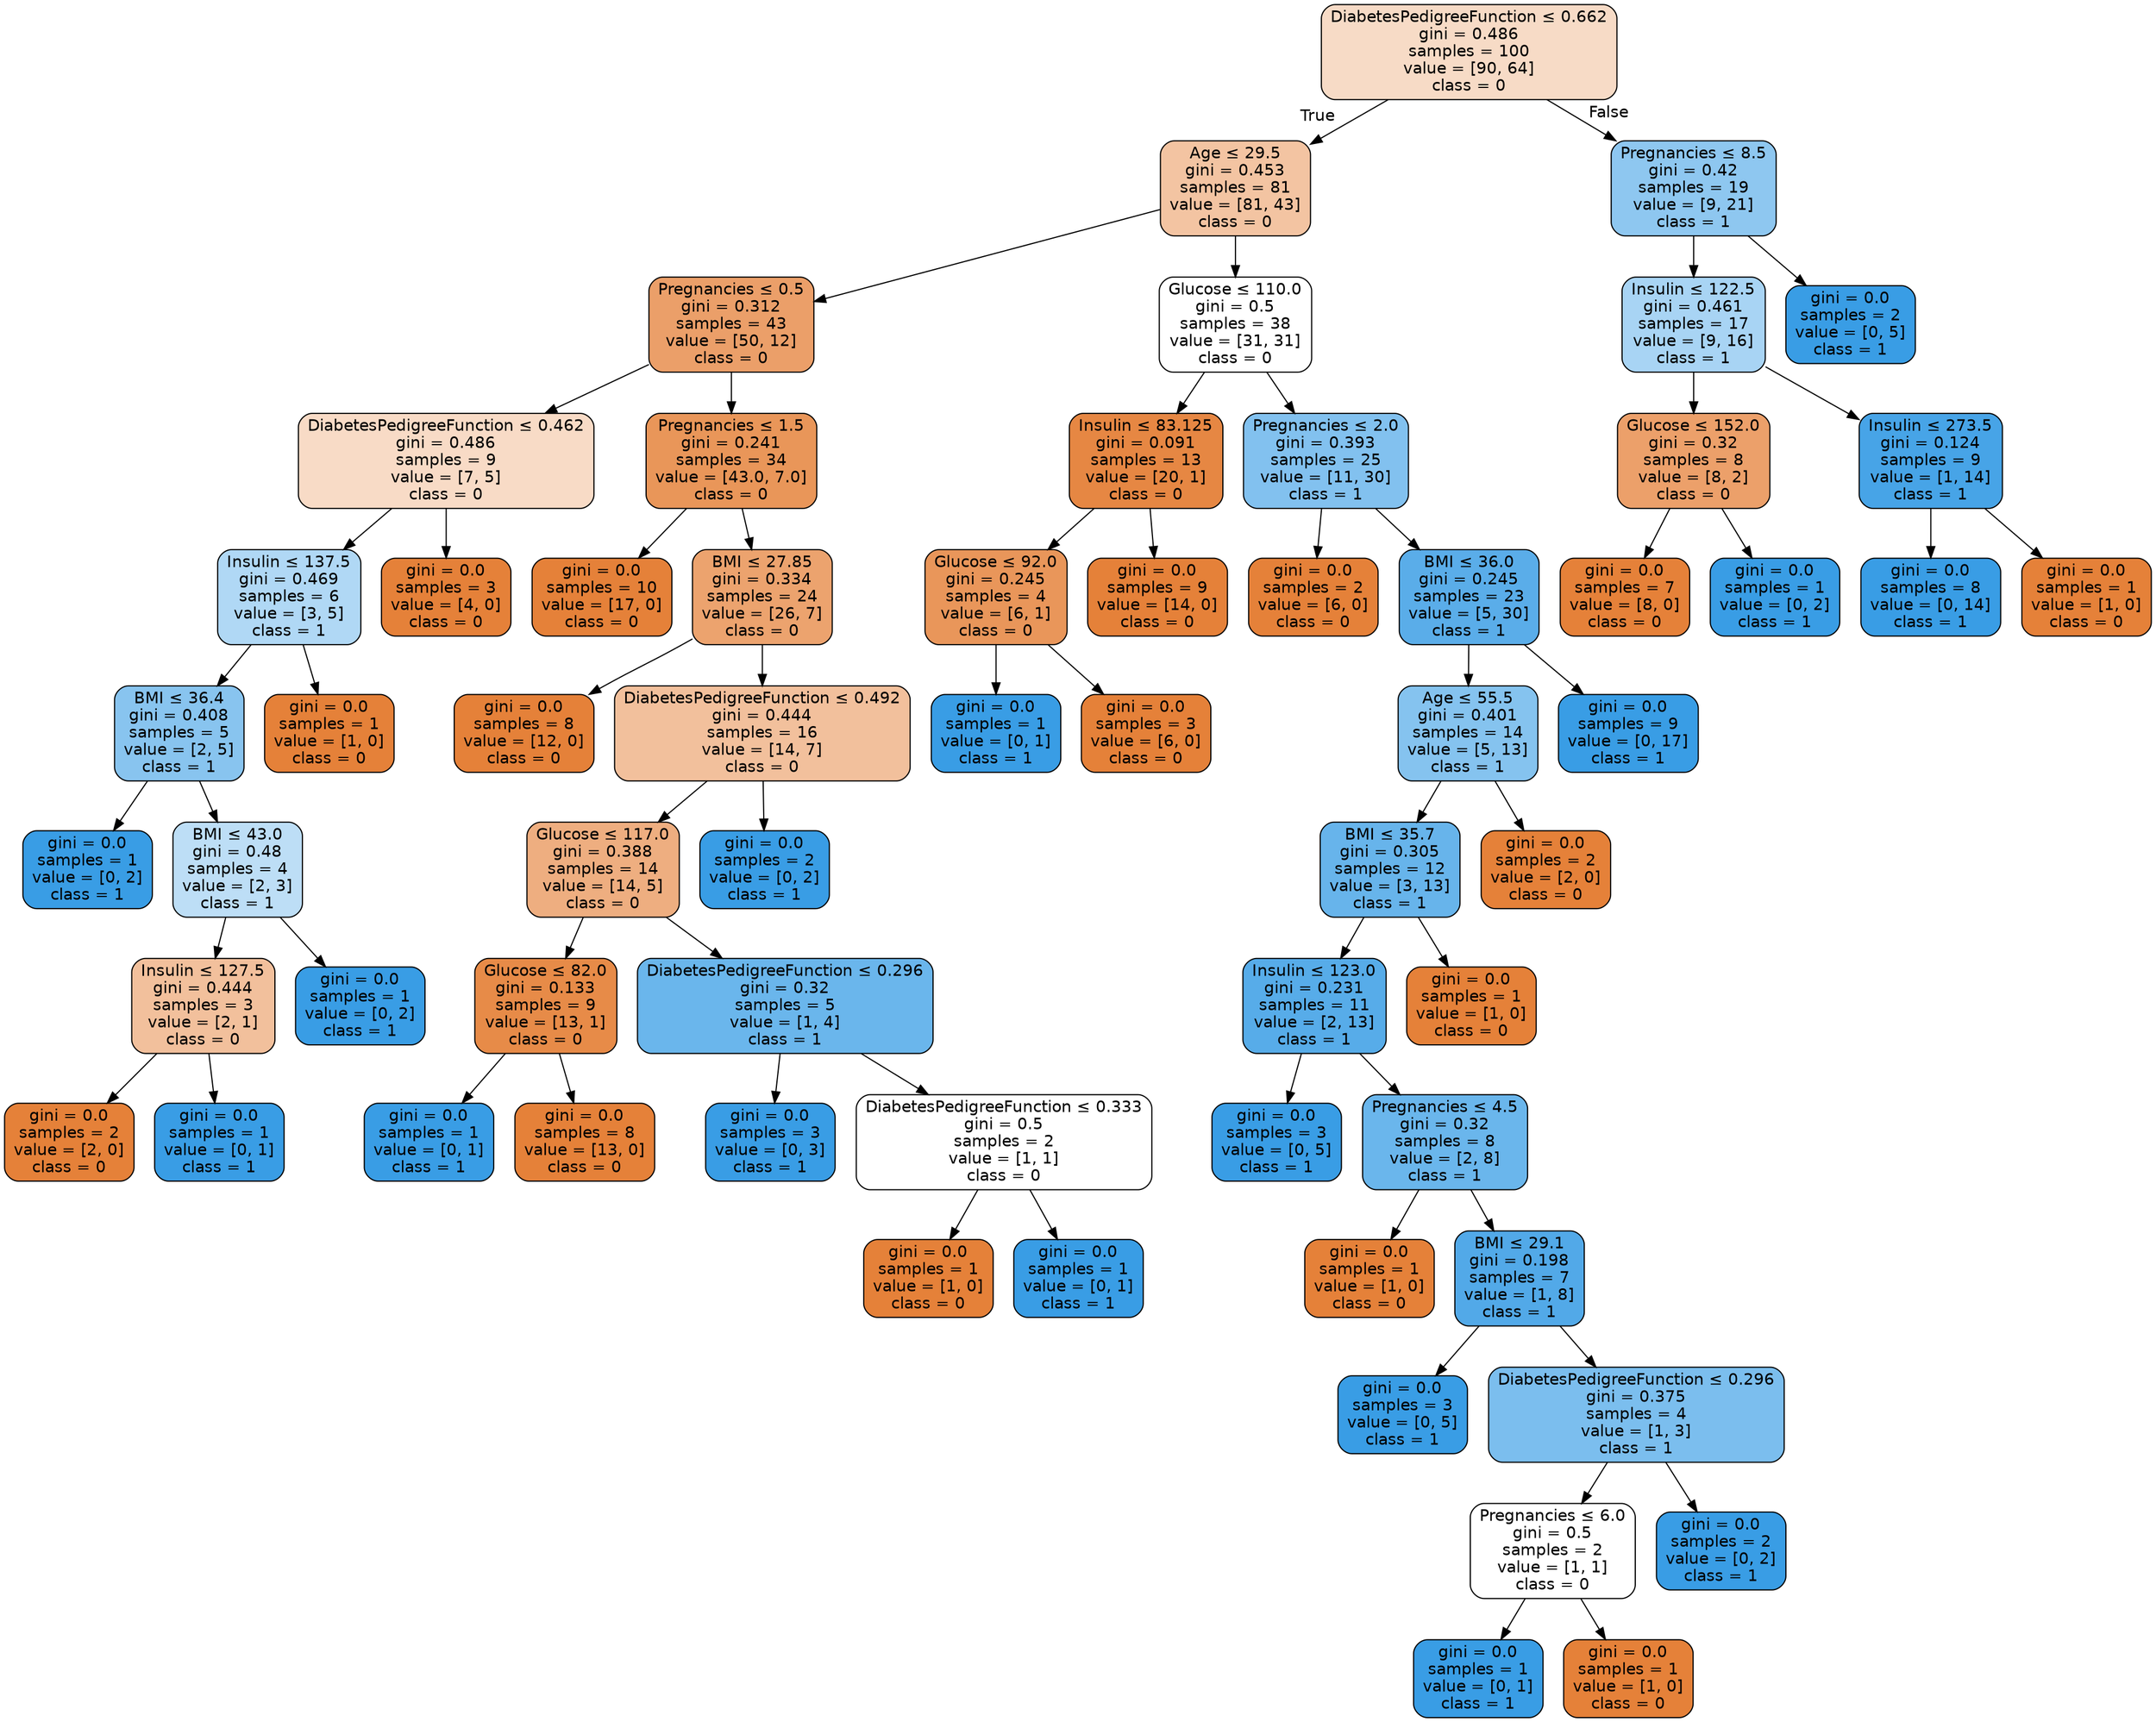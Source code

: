 digraph Tree {
node [shape=box, style="filled, rounded", color="black", fontname="helvetica"] ;
edge [fontname="helvetica"] ;
0 [label=<DiabetesPedigreeFunction &le; 0.662<br/>gini = 0.486<br/>samples = 100<br/>value = [90, 64]<br/>class = 0>, fillcolor="#f7dbc6"] ;
1 [label=<Age &le; 29.5<br/>gini = 0.453<br/>samples = 81<br/>value = [81, 43]<br/>class = 0>, fillcolor="#f3c4a2"] ;
0 -> 1 [labeldistance=2.5, labelangle=45, headlabel="True"] ;
2 [label=<Pregnancies &le; 0.5<br/>gini = 0.312<br/>samples = 43<br/>value = [50, 12]<br/>class = 0>, fillcolor="#eb9f69"] ;
1 -> 2 ;
3 [label=<DiabetesPedigreeFunction &le; 0.462<br/>gini = 0.486<br/>samples = 9<br/>value = [7, 5]<br/>class = 0>, fillcolor="#f8dbc6"] ;
2 -> 3 ;
4 [label=<Insulin &le; 137.5<br/>gini = 0.469<br/>samples = 6<br/>value = [3, 5]<br/>class = 1>, fillcolor="#b0d8f5"] ;
3 -> 4 ;
5 [label=<BMI &le; 36.4<br/>gini = 0.408<br/>samples = 5<br/>value = [2, 5]<br/>class = 1>, fillcolor="#88c4ef"] ;
4 -> 5 ;
6 [label=<gini = 0.0<br/>samples = 1<br/>value = [0, 2]<br/>class = 1>, fillcolor="#399de5"] ;
5 -> 6 ;
7 [label=<BMI &le; 43.0<br/>gini = 0.48<br/>samples = 4<br/>value = [2, 3]<br/>class = 1>, fillcolor="#bddef6"] ;
5 -> 7 ;
8 [label=<Insulin &le; 127.5<br/>gini = 0.444<br/>samples = 3<br/>value = [2, 1]<br/>class = 0>, fillcolor="#f2c09c"] ;
7 -> 8 ;
9 [label=<gini = 0.0<br/>samples = 2<br/>value = [2, 0]<br/>class = 0>, fillcolor="#e58139"] ;
8 -> 9 ;
10 [label=<gini = 0.0<br/>samples = 1<br/>value = [0, 1]<br/>class = 1>, fillcolor="#399de5"] ;
8 -> 10 ;
11 [label=<gini = 0.0<br/>samples = 1<br/>value = [0, 2]<br/>class = 1>, fillcolor="#399de5"] ;
7 -> 11 ;
12 [label=<gini = 0.0<br/>samples = 1<br/>value = [1, 0]<br/>class = 0>, fillcolor="#e58139"] ;
4 -> 12 ;
13 [label=<gini = 0.0<br/>samples = 3<br/>value = [4, 0]<br/>class = 0>, fillcolor="#e58139"] ;
3 -> 13 ;
14 [label=<Pregnancies &le; 1.5<br/>gini = 0.241<br/>samples = 34<br/>value = [43.0, 7.0]<br/>class = 0>, fillcolor="#e99659"] ;
2 -> 14 ;
15 [label=<gini = 0.0<br/>samples = 10<br/>value = [17, 0]<br/>class = 0>, fillcolor="#e58139"] ;
14 -> 15 ;
16 [label=<BMI &le; 27.85<br/>gini = 0.334<br/>samples = 24<br/>value = [26, 7]<br/>class = 0>, fillcolor="#eca36e"] ;
14 -> 16 ;
17 [label=<gini = 0.0<br/>samples = 8<br/>value = [12, 0]<br/>class = 0>, fillcolor="#e58139"] ;
16 -> 17 ;
18 [label=<DiabetesPedigreeFunction &le; 0.492<br/>gini = 0.444<br/>samples = 16<br/>value = [14, 7]<br/>class = 0>, fillcolor="#f2c09c"] ;
16 -> 18 ;
19 [label=<Glucose &le; 117.0<br/>gini = 0.388<br/>samples = 14<br/>value = [14, 5]<br/>class = 0>, fillcolor="#eeae80"] ;
18 -> 19 ;
20 [label=<Glucose &le; 82.0<br/>gini = 0.133<br/>samples = 9<br/>value = [13, 1]<br/>class = 0>, fillcolor="#e78b48"] ;
19 -> 20 ;
21 [label=<gini = 0.0<br/>samples = 1<br/>value = [0, 1]<br/>class = 1>, fillcolor="#399de5"] ;
20 -> 21 ;
22 [label=<gini = 0.0<br/>samples = 8<br/>value = [13, 0]<br/>class = 0>, fillcolor="#e58139"] ;
20 -> 22 ;
23 [label=<DiabetesPedigreeFunction &le; 0.296<br/>gini = 0.32<br/>samples = 5<br/>value = [1, 4]<br/>class = 1>, fillcolor="#6ab6ec"] ;
19 -> 23 ;
24 [label=<gini = 0.0<br/>samples = 3<br/>value = [0, 3]<br/>class = 1>, fillcolor="#399de5"] ;
23 -> 24 ;
25 [label=<DiabetesPedigreeFunction &le; 0.333<br/>gini = 0.5<br/>samples = 2<br/>value = [1, 1]<br/>class = 0>, fillcolor="#ffffff"] ;
23 -> 25 ;
26 [label=<gini = 0.0<br/>samples = 1<br/>value = [1, 0]<br/>class = 0>, fillcolor="#e58139"] ;
25 -> 26 ;
27 [label=<gini = 0.0<br/>samples = 1<br/>value = [0, 1]<br/>class = 1>, fillcolor="#399de5"] ;
25 -> 27 ;
28 [label=<gini = 0.0<br/>samples = 2<br/>value = [0, 2]<br/>class = 1>, fillcolor="#399de5"] ;
18 -> 28 ;
29 [label=<Glucose &le; 110.0<br/>gini = 0.5<br/>samples = 38<br/>value = [31, 31]<br/>class = 0>, fillcolor="#ffffff"] ;
1 -> 29 ;
30 [label=<Insulin &le; 83.125<br/>gini = 0.091<br/>samples = 13<br/>value = [20, 1]<br/>class = 0>, fillcolor="#e68743"] ;
29 -> 30 ;
31 [label=<Glucose &le; 92.0<br/>gini = 0.245<br/>samples = 4<br/>value = [6, 1]<br/>class = 0>, fillcolor="#e9965a"] ;
30 -> 31 ;
32 [label=<gini = 0.0<br/>samples = 1<br/>value = [0, 1]<br/>class = 1>, fillcolor="#399de5"] ;
31 -> 32 ;
33 [label=<gini = 0.0<br/>samples = 3<br/>value = [6, 0]<br/>class = 0>, fillcolor="#e58139"] ;
31 -> 33 ;
34 [label=<gini = 0.0<br/>samples = 9<br/>value = [14, 0]<br/>class = 0>, fillcolor="#e58139"] ;
30 -> 34 ;
35 [label=<Pregnancies &le; 2.0<br/>gini = 0.393<br/>samples = 25<br/>value = [11, 30]<br/>class = 1>, fillcolor="#82c1ef"] ;
29 -> 35 ;
36 [label=<gini = 0.0<br/>samples = 2<br/>value = [6, 0]<br/>class = 0>, fillcolor="#e58139"] ;
35 -> 36 ;
37 [label=<BMI &le; 36.0<br/>gini = 0.245<br/>samples = 23<br/>value = [5, 30]<br/>class = 1>, fillcolor="#5aade9"] ;
35 -> 37 ;
38 [label=<Age &le; 55.5<br/>gini = 0.401<br/>samples = 14<br/>value = [5, 13]<br/>class = 1>, fillcolor="#85c3ef"] ;
37 -> 38 ;
39 [label=<BMI &le; 35.7<br/>gini = 0.305<br/>samples = 12<br/>value = [3, 13]<br/>class = 1>, fillcolor="#67b4eb"] ;
38 -> 39 ;
40 [label=<Insulin &le; 123.0<br/>gini = 0.231<br/>samples = 11<br/>value = [2, 13]<br/>class = 1>, fillcolor="#57ace9"] ;
39 -> 40 ;
41 [label=<gini = 0.0<br/>samples = 3<br/>value = [0, 5]<br/>class = 1>, fillcolor="#399de5"] ;
40 -> 41 ;
42 [label=<Pregnancies &le; 4.5<br/>gini = 0.32<br/>samples = 8<br/>value = [2, 8]<br/>class = 1>, fillcolor="#6ab6ec"] ;
40 -> 42 ;
43 [label=<gini = 0.0<br/>samples = 1<br/>value = [1, 0]<br/>class = 0>, fillcolor="#e58139"] ;
42 -> 43 ;
44 [label=<BMI &le; 29.1<br/>gini = 0.198<br/>samples = 7<br/>value = [1, 8]<br/>class = 1>, fillcolor="#52a9e8"] ;
42 -> 44 ;
45 [label=<gini = 0.0<br/>samples = 3<br/>value = [0, 5]<br/>class = 1>, fillcolor="#399de5"] ;
44 -> 45 ;
46 [label=<DiabetesPedigreeFunction &le; 0.296<br/>gini = 0.375<br/>samples = 4<br/>value = [1, 3]<br/>class = 1>, fillcolor="#7bbeee"] ;
44 -> 46 ;
47 [label=<Pregnancies &le; 6.0<br/>gini = 0.5<br/>samples = 2<br/>value = [1, 1]<br/>class = 0>, fillcolor="#ffffff"] ;
46 -> 47 ;
48 [label=<gini = 0.0<br/>samples = 1<br/>value = [0, 1]<br/>class = 1>, fillcolor="#399de5"] ;
47 -> 48 ;
49 [label=<gini = 0.0<br/>samples = 1<br/>value = [1, 0]<br/>class = 0>, fillcolor="#e58139"] ;
47 -> 49 ;
50 [label=<gini = 0.0<br/>samples = 2<br/>value = [0, 2]<br/>class = 1>, fillcolor="#399de5"] ;
46 -> 50 ;
51 [label=<gini = 0.0<br/>samples = 1<br/>value = [1, 0]<br/>class = 0>, fillcolor="#e58139"] ;
39 -> 51 ;
52 [label=<gini = 0.0<br/>samples = 2<br/>value = [2, 0]<br/>class = 0>, fillcolor="#e58139"] ;
38 -> 52 ;
53 [label=<gini = 0.0<br/>samples = 9<br/>value = [0, 17]<br/>class = 1>, fillcolor="#399de5"] ;
37 -> 53 ;
54 [label=<Pregnancies &le; 8.5<br/>gini = 0.42<br/>samples = 19<br/>value = [9, 21]<br/>class = 1>, fillcolor="#8ec7f0"] ;
0 -> 54 [labeldistance=2.5, labelangle=-45, headlabel="False"] ;
55 [label=<Insulin &le; 122.5<br/>gini = 0.461<br/>samples = 17<br/>value = [9, 16]<br/>class = 1>, fillcolor="#a8d4f4"] ;
54 -> 55 ;
56 [label=<Glucose &le; 152.0<br/>gini = 0.32<br/>samples = 8<br/>value = [8, 2]<br/>class = 0>, fillcolor="#eca06a"] ;
55 -> 56 ;
57 [label=<gini = 0.0<br/>samples = 7<br/>value = [8, 0]<br/>class = 0>, fillcolor="#e58139"] ;
56 -> 57 ;
58 [label=<gini = 0.0<br/>samples = 1<br/>value = [0, 2]<br/>class = 1>, fillcolor="#399de5"] ;
56 -> 58 ;
59 [label=<Insulin &le; 273.5<br/>gini = 0.124<br/>samples = 9<br/>value = [1, 14]<br/>class = 1>, fillcolor="#47a4e7"] ;
55 -> 59 ;
60 [label=<gini = 0.0<br/>samples = 8<br/>value = [0, 14]<br/>class = 1>, fillcolor="#399de5"] ;
59 -> 60 ;
61 [label=<gini = 0.0<br/>samples = 1<br/>value = [1, 0]<br/>class = 0>, fillcolor="#e58139"] ;
59 -> 61 ;
62 [label=<gini = 0.0<br/>samples = 2<br/>value = [0, 5]<br/>class = 1>, fillcolor="#399de5"] ;
54 -> 62 ;
}
